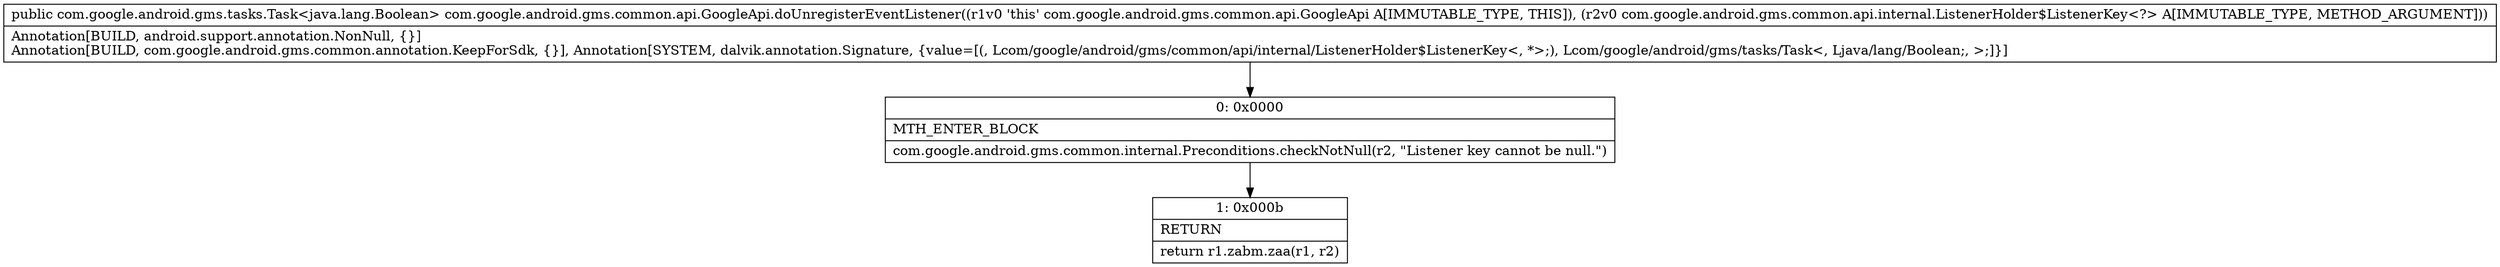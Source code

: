digraph "CFG forcom.google.android.gms.common.api.GoogleApi.doUnregisterEventListener(Lcom\/google\/android\/gms\/common\/api\/internal\/ListenerHolder$ListenerKey;)Lcom\/google\/android\/gms\/tasks\/Task;" {
Node_0 [shape=record,label="{0\:\ 0x0000|MTH_ENTER_BLOCK\l|com.google.android.gms.common.internal.Preconditions.checkNotNull(r2, \"Listener key cannot be null.\")\l}"];
Node_1 [shape=record,label="{1\:\ 0x000b|RETURN\l|return r1.zabm.zaa(r1, r2)\l}"];
MethodNode[shape=record,label="{public com.google.android.gms.tasks.Task\<java.lang.Boolean\> com.google.android.gms.common.api.GoogleApi.doUnregisterEventListener((r1v0 'this' com.google.android.gms.common.api.GoogleApi A[IMMUTABLE_TYPE, THIS]), (r2v0 com.google.android.gms.common.api.internal.ListenerHolder$ListenerKey\<?\> A[IMMUTABLE_TYPE, METHOD_ARGUMENT]))  | Annotation[BUILD, android.support.annotation.NonNull, \{\}]\lAnnotation[BUILD, com.google.android.gms.common.annotation.KeepForSdk, \{\}], Annotation[SYSTEM, dalvik.annotation.Signature, \{value=[(, Lcom\/google\/android\/gms\/common\/api\/internal\/ListenerHolder$ListenerKey\<, *\>;), Lcom\/google\/android\/gms\/tasks\/Task\<, Ljava\/lang\/Boolean;, \>;]\}]\l}"];
MethodNode -> Node_0;
Node_0 -> Node_1;
}

